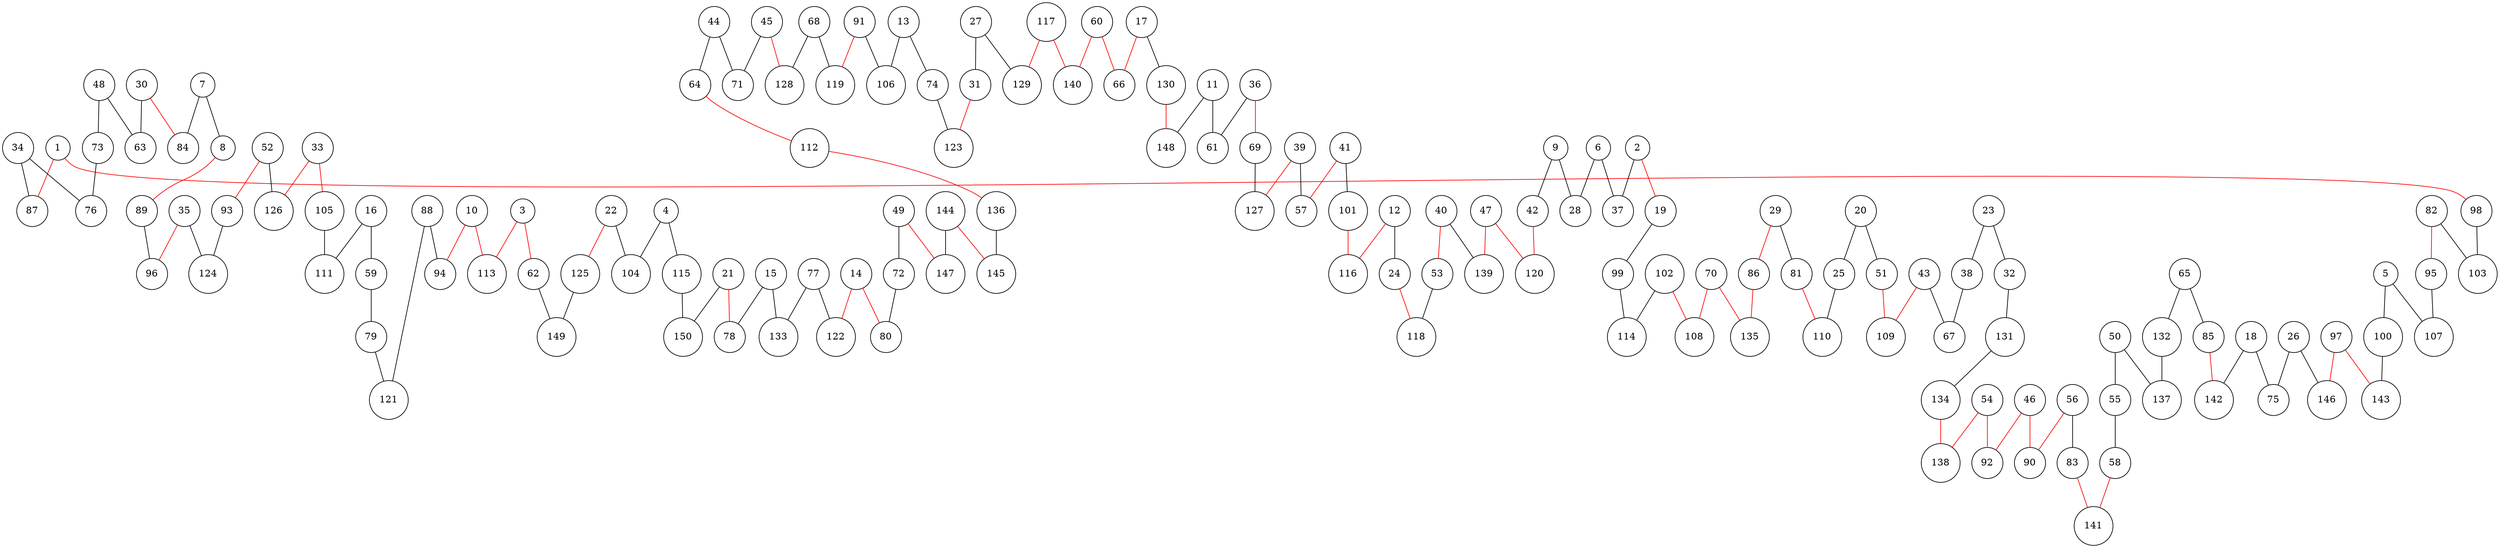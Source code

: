 graph ch150 {
	node [shape=circle fillcolor=white]
	1 [ pos = "1.070403,15.473337!"]
	2 [ pos = "17.502303,14.132669!"]
	3 [ pos = "1.090184,10.096625!"]
	4 [ pos = "1.527918,3.759195!"]
	5 [ pos = "4.090149,18.061076!"]
	6 [ pos = "19.725748,13.395577!"]
	7 [ pos = "3.223497,15.136220!"]
	8 [ pos = "4.045175,14.432919!"]
	9 [ pos = "18.899667,12.749494!"]
	10 [ pos = "2.824434,10.995623!"]
	11 [ pos = "19.938547,5.157585!"]
	12 [ pos = "15.338401,8.211936!"]
	13 [ pos = "5.500969,0.584369!"]
	14 [ pos = "8.084956,6.570059!"]
	15 [ pos = "6.885267,8.048578!"]
	16 [ pos = "7.059753,9.219271!"]
	17 [ pos = "18.576023,1.782125!"]
	18 [ pos = "10.091405,19.063659!"]
	19 [ pos = "18.108887,15.294098!"]
	20 [ pos = "13.960988,12.507889!"]
	21 [ pos = "4.042783,6.530959!"]
	22 [ pos = "0.496421,6.868557!"]
	23 [ pos = "11.366327,6.614630!"]
	24 [ pos = "16.175982,8.073501!"]
	25 [ pos = "13.606060,13.395685!"]
	26 [ pos = "9.218159,15.733723!"]
	27 [ pos = "11.366327,2.137379!"]
	28 [ pos = "19.237331,12.376251!"]
	29 [ pos = "16.331330,15.160349!"]
	30 [ pos = "2.992065,13.804046!"]
	31 [ pos = "10.198446,1.934069!"]
	32 [ pos = "11.447763,7.252775!"]
	33 [ pos = "8.071149,12.203434!"]
	34 [ pos = "1.680444,14.500185!"]
	35 [ pos = "5.425030,13.162452!"]
	36 [ pos = "18.867103,6.479378!"]
	37 [ pos = "18.270090,13.358259!"]
	38 [ pos = "11.865719,6.670250!"]
	39 [ pos = "15.646513,4.621880!"]
	40 [ pos = "17.630354,9.701864!"]
	41 [ pos = "14.148181,4.234848!"]
	42 [ pos = "18.011843,12.392609!"]
	43 [ pos = "13.468938,8.983704!"]
	44 [ pos = "3.952441,3.921676!"]
	45 [ pos = "2.618437,3.145515!"]
	46 [ pos = "11.170158,12.121648!"]
	47 [ pos = "16.158153,12.269814!"]
	48 [ pos = "1.558884,12.538326!"]
	49 [ pos = "9.559195,4.397102!"]
	50 [ pos = "15.182289,17.508351!"]
	51 [ pos = "13.601401,11.029699!"]
	52 [ pos = "6.542394,11.734786!"]
	53 [ pos = "16.536081,9.186936!"]
	54 [ pos = "10.261551,11.563840!"]
	55 [ pos = "13.908183,16.955286!"]
	56 [ pos = "9.811320,14.561400!"]
	57 [ pos = "15.163236,3.936547!"]
	58 [ pos = "14.261036,16.474033!"]
	59 [ pos = "6.413330,8.933551!"]
	60 [ pos = "17.035141,2.339060!"]
	61 [ pos = "18.914176,6.205405!"]
	62 [ pos = "1.249088,8.733548!"]
	63 [ pos = "2.271939,12.750256!"]
	64 [ pos = "6.015869,3.737186!"]
	65 [ pos = "12.358570,17.995009!"]
	66 [ pos = "17.818877,1.978143!"]
	67 [ pos = "12.480229,8.089219!"]
	68 [ pos = "1.698731,1.147273!"]
	69 [ pos = "18.038287,6.585578!"]
	70 [ pos = "16.563128,17.183806!"]
	71 [ pos = "3.369725,3.230125!"]
	72 [ pos = "8.513946,4.754946!"]
	73 [ pos = "0.650838,13.023861!"]
	74 [ pos = "7.425179,0.303629!"]
	75 [ pos = "9.788122,17.136692!"]
	76 [ pos = "0.286649,13.978693!"]
	77 [ pos = "9.014315,7.811661!"]
	78 [ pos = "6.310011,7.721729!"]
	79 [ pos = "5.492731,8.982619!"]
	80 [ pos = "7.762392,6.441175!"]
	81 [ pos = "15.173795,14.411434!"]
	82 [ pos = "1.216036,18.765668!"]
	83 [ pos = "11.325409,15.423468!"]
	84 [ pos = "3.392617,14.544262!"]
	85 [ pos = "11.312941,20.000000!"]
	86 [ pos = "15.982435,16.035927!"]
	87 [ pos = "0.647488,15.045568!"]
	88 [ pos = "3.877925,9.315896!"]
	89 [ pos = "4.044120,13.873387!"]
	90 [ pos = "11.343897,13.173151!"]
	91 [ pos = "2.508785,0.560857!"]
	92 [ pos = "10.018748,12.026605!"]
	93 [ pos = "6.195552,13.336857!"]
	94 [ pos = "3.743152,10.039465!"]
	95 [ pos = "2.076600,18.463202!"]
	96 [ pos = "4.134168,13.077851!"]
	97 [ pos = "6.071797,17.008998!"]
	98 [ pos = "1.427191,15.479799!"]
	99 [ pos = "18.775098,15.956568!"]
	100 [ pos = "5.048883,18.541505!"]
	101 [ pos = "14.306094,5.682120!"]
	102 [ pos = "18.135347,17.520978!"]
	103 [ pos = "1.708378,15.771338!"]
	104 [ pos = "0.434990,4.089678!"]
	105 [ pos = "8.091214,10.762651!"]
	106 [ pos = "4.189593,1.127121!"]
	107 [ pos = "2.912454,18.157671!"]
	108 [ pos = "16.816733,16.599385!"]
	109 [ pos = "13.073289,10.007079!"]
	110 [ pos = "15.366332,13.511332!"]
	111 [ pos = "7.701285,10.506265!"]
	112 [ pos = "6.858946,2.934217!"]
	113 [ pos = "2.529321,10.980131!"]
	114 [ pos = "18.838540,16.695529!"]
	115 [ pos = "2.794301,4.501713!"]
	116 [ pos = "14.484400,6.661607!"]
	117 [ pos = "14.302496,1.855901!"]
	118 [ pos = "16.994222,7.887330!"]
	119 [ pos = "1.893560,0.689934!"]
	120 [ pos = "17.108910,11.852279!"]
	121 [ pos = "4.926364,9.846400!"]
	122 [ pos = "8.562264,7.199885!"]
	123 [ pos = "8.686824,0.601901!"]
	124 [ pos = "5.657935,14.649360!"]
	125 [ pos = "1.601628,6.949344!"]
	126 [ pos = "7.306444,12.833197!"]
	127 [ pos = "17.395079,6.362549!"]
	128 [ pos = "2.009106,2.227835!"]
	129 [ pos = "11.385518,3.418191!"]
	130 [ pos = "18.169060,3.811735!"]
	131 [ pos = "10.817101,7.784879!"]
	132 [ pos = "13.860669,19.357731!"]
	133 [ pos = "7.973012,8.575118!"]
	134 [ pos = "10.911600,10.302055!"]
	135 [ pos = "15.942161,17.020343!"]
	136 [ pos = "7.120674,2.191720!"]
	137 [ pos = "16.093627,19.156603!"]
	138 [ pos = "11.394682,11.225968!"]
	139 [ pos = "16.893844,10.599616!"]
	140 [ pos = "15.959136,0.012005!"]
	141 [ pos = "13.191899,15.167891!"]
	142 [ pos = "10.141679,19.595931!"]
	143 [ pos = "5.536833,19.148170!"]
	144 [ pos = "10.072770,4.012003!"]
	145 [ pos = "8.818241,3.293759!"]
	146 [ pos = "8.565319,15.169705!"]
	147 [ pos = "9.557024,4.350001!"]
	148 [ pos = "19.754931,3.847665!"]
	149 [ pos = "1.374617,7.747062!"]
	150 [ pos = "2.620210,4.756116!"]

	1 -- 87 [color = red]
	1 -- 98 [color = red]
	2 -- 19 [color = red]
	2 -- 37 [color = black]
	3 -- 62 [color = red]
	3 -- 113 [color = red]
	4 -- 104 [color = black]
	4 -- 115 [color = black]
	5 -- 100 [color = black]
	5 -- 107 [color = black]
	6 -- 28 [color = black]
	6 -- 37 [color = black]
	7 -- 8 [color = black]
	7 -- 84 [color = black]
	8 -- 89 [color = red]
	9 -- 28 [color = black]
	9 -- 42 [color = black]
	10 -- 94 [color = red]
	10 -- 113 [color = red]
	11 -- 61 [color = black]
	11 -- 148 [color = black]
	12 -- 24 [color = black]
	12 -- 116 [color = red]
	13 -- 74 [color = black]
	13 -- 106 [color = black]
	14 -- 80 [color = red]
	14 -- 122 [color = red]
	15 -- 78 [color = black]
	15 -- 133 [color = black]
	16 -- 59 [color = black]
	16 -- 111 [color = black]
	17 -- 66 [color = red]
	17 -- 130 [color = black]
	18 -- 75 [color = black]
	18 -- 142 [color = black]
	19 -- 99 [color = black]
	20 -- 25 [color = black]
	20 -- 51 [color = black]
	21 -- 78 [color = red]
	21 -- 150 [color = black]
	22 -- 104 [color = black]
	22 -- 125 [color = red]
	23 -- 32 [color = black]
	23 -- 38 [color = black]
	24 -- 118 [color = red]
	25 -- 110 [color = black]
	26 -- 75 [color = black]
	26 -- 146 [color = black]
	27 -- 31 [color = black]
	27 -- 129 [color = black]
	29 -- 81 [color = black]
	29 -- 86 [color = red]
	30 -- 63 [color = black]
	30 -- 84 [color = red]
	31 -- 123 [color = red]
	32 -- 131 [color = black]
	33 -- 105 [color = red]
	33 -- 126 [color = red]
	34 -- 76 [color = black]
	34 -- 87 [color = black]
	35 -- 96 [color = red]
	35 -- 124 [color = black]
	36 -- 61 [color = black]
	36 -- 69 [color = red]
	38 -- 67 [color = black]
	39 -- 57 [color = black]
	39 -- 127 [color = red]
	40 -- 53 [color = red]
	40 -- 139 [color = black]
	41 -- 57 [color = red]
	41 -- 101 [color = black]
	42 -- 120 [color = red]
	43 -- 67 [color = black]
	43 -- 109 [color = red]
	44 -- 64 [color = black]
	44 -- 71 [color = black]
	45 -- 71 [color = black]
	45 -- 128 [color = red]
	46 -- 90 [color = red]
	46 -- 92 [color = red]
	47 -- 120 [color = red]
	47 -- 139 [color = red]
	48 -- 63 [color = black]
	48 -- 73 [color = black]
	49 -- 72 [color = black]
	49 -- 147 [color = red]
	50 -- 55 [color = black]
	50 -- 137 [color = black]
	51 -- 109 [color = red]
	52 -- 93 [color = red]
	52 -- 126 [color = black]
	53 -- 118 [color = black]
	54 -- 92 [color = red]
	54 -- 138 [color = red]
	55 -- 58 [color = black]
	56 -- 83 [color = black]
	56 -- 90 [color = red]
	58 -- 141 [color = red]
	59 -- 79 [color = black]
	60 -- 66 [color = red]
	60 -- 140 [color = red]
	62 -- 149 [color = black]
	64 -- 112 [color = red]
	65 -- 85 [color = black]
	65 -- 132 [color = black]
	68 -- 119 [color = black]
	68 -- 128 [color = black]
	69 -- 127 [color = black]
	70 -- 108 [color = red]
	70 -- 135 [color = red]
	72 -- 80 [color = black]
	73 -- 76 [color = black]
	74 -- 123 [color = black]
	77 -- 122 [color = black]
	77 -- 133 [color = black]
	79 -- 121 [color = black]
	81 -- 110 [color = red]
	82 -- 95 [color = red]
	82 -- 103 [color = black]
	83 -- 141 [color = red]
	85 -- 142 [color = red]
	86 -- 135 [color = red]
	88 -- 94 [color = black]
	88 -- 121 [color = black]
	89 -- 96 [color = black]
	91 -- 106 [color = black]
	91 -- 119 [color = red]
	93 -- 124 [color = black]
	95 -- 107 [color = black]
	97 -- 143 [color = red]
	97 -- 146 [color = red]
	98 -- 103 [color = black]
	99 -- 114 [color = black]
	100 -- 143 [color = black]
	101 -- 116 [color = red]
	102 -- 108 [color = red]
	102 -- 114 [color = black]
	105 -- 111 [color = black]
	112 -- 136 [color = red]
	115 -- 150 [color = black]
	117 -- 129 [color = red]
	117 -- 140 [color = red]
	125 -- 149 [color = black]
	130 -- 148 [color = red]
	131 -- 134 [color = black]
	132 -- 137 [color = black]
	134 -- 138 [color = red]
	136 -- 145 [color = black]
	144 -- 145 [color = red]
	144 -- 147 [color = black]
}